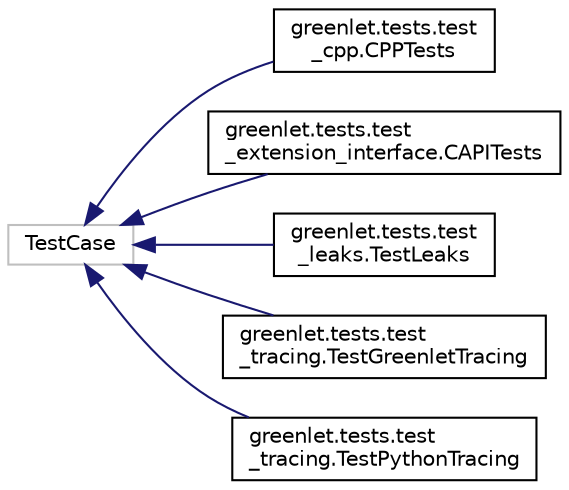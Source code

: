 digraph "Graphical Class Hierarchy"
{
 // LATEX_PDF_SIZE
  edge [fontname="Helvetica",fontsize="10",labelfontname="Helvetica",labelfontsize="10"];
  node [fontname="Helvetica",fontsize="10",shape=record];
  rankdir="LR";
  Node18860 [label="TestCase",height=0.2,width=0.4,color="grey75", fillcolor="white", style="filled",tooltip=" "];
  Node18860 -> Node0 [dir="back",color="midnightblue",fontsize="10",style="solid",fontname="Helvetica"];
  Node0 [label="greenlet.tests.test\l_cpp.CPPTests",height=0.2,width=0.4,color="black", fillcolor="white", style="filled",URL="$classgreenlet_1_1tests_1_1test__cpp_1_1CPPTests.html",tooltip=" "];
  Node18860 -> Node18862 [dir="back",color="midnightblue",fontsize="10",style="solid",fontname="Helvetica"];
  Node18862 [label="greenlet.tests.test\l_extension_interface.CAPITests",height=0.2,width=0.4,color="black", fillcolor="white", style="filled",URL="$classgreenlet_1_1tests_1_1test__extension__interface_1_1CAPITests.html",tooltip=" "];
  Node18860 -> Node18863 [dir="back",color="midnightblue",fontsize="10",style="solid",fontname="Helvetica"];
  Node18863 [label="greenlet.tests.test\l_leaks.TestLeaks",height=0.2,width=0.4,color="black", fillcolor="white", style="filled",URL="$classgreenlet_1_1tests_1_1test__leaks_1_1TestLeaks.html",tooltip=" "];
  Node18860 -> Node18864 [dir="back",color="midnightblue",fontsize="10",style="solid",fontname="Helvetica"];
  Node18864 [label="greenlet.tests.test\l_tracing.TestGreenletTracing",height=0.2,width=0.4,color="black", fillcolor="white", style="filled",URL="$classgreenlet_1_1tests_1_1test__tracing_1_1TestGreenletTracing.html",tooltip=" "];
  Node18860 -> Node18865 [dir="back",color="midnightblue",fontsize="10",style="solid",fontname="Helvetica"];
  Node18865 [label="greenlet.tests.test\l_tracing.TestPythonTracing",height=0.2,width=0.4,color="black", fillcolor="white", style="filled",URL="$classgreenlet_1_1tests_1_1test__tracing_1_1TestPythonTracing.html",tooltip=" "];
}
